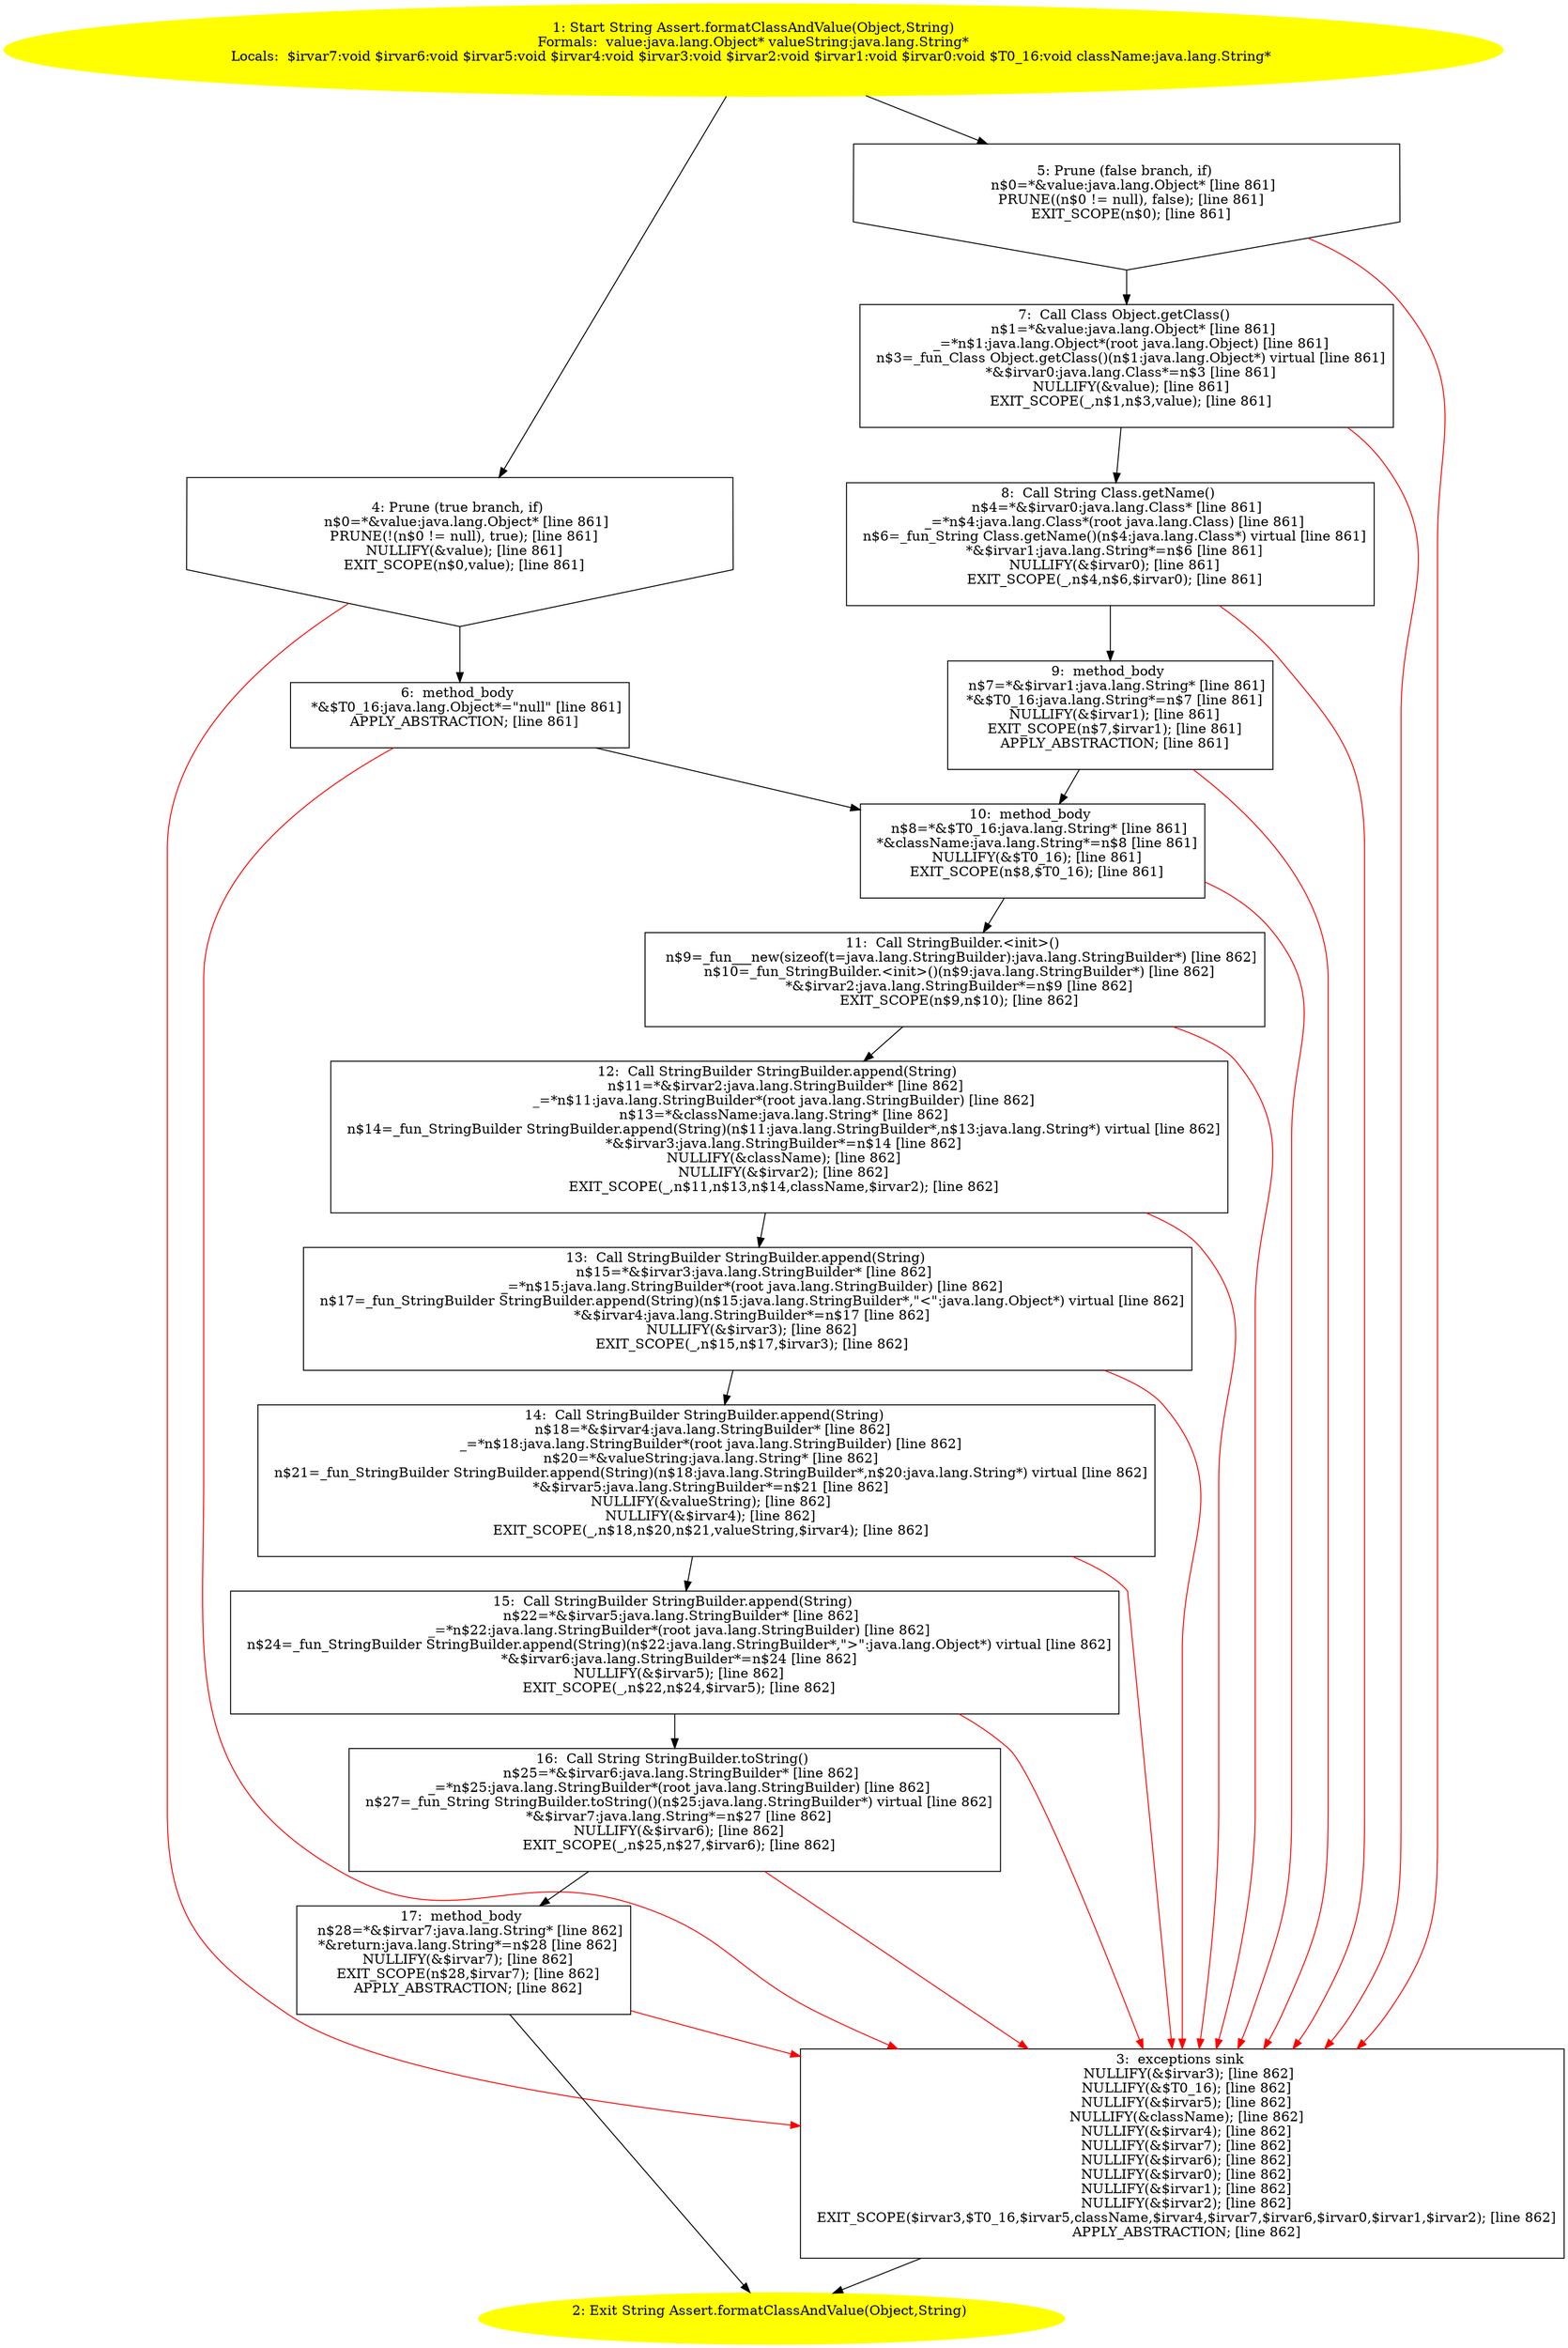/* @generated */
digraph cfg {
"org.junit.Assert.formatClassAndValue(java.lang.Object,java.lang.String):java.lang.String.cb5633e5adbd75c8aea4fd6b59c34cc9_1" [label="1: Start String Assert.formatClassAndValue(Object,String)\nFormals:  value:java.lang.Object* valueString:java.lang.String*\nLocals:  $irvar7:void $irvar6:void $irvar5:void $irvar4:void $irvar3:void $irvar2:void $irvar1:void $irvar0:void $T0_16:void className:java.lang.String* \n  " color=yellow style=filled]
	

	 "org.junit.Assert.formatClassAndValue(java.lang.Object,java.lang.String):java.lang.String.cb5633e5adbd75c8aea4fd6b59c34cc9_1" -> "org.junit.Assert.formatClassAndValue(java.lang.Object,java.lang.String):java.lang.String.cb5633e5adbd75c8aea4fd6b59c34cc9_4" ;
	 "org.junit.Assert.formatClassAndValue(java.lang.Object,java.lang.String):java.lang.String.cb5633e5adbd75c8aea4fd6b59c34cc9_1" -> "org.junit.Assert.formatClassAndValue(java.lang.Object,java.lang.String):java.lang.String.cb5633e5adbd75c8aea4fd6b59c34cc9_5" ;
"org.junit.Assert.formatClassAndValue(java.lang.Object,java.lang.String):java.lang.String.cb5633e5adbd75c8aea4fd6b59c34cc9_2" [label="2: Exit String Assert.formatClassAndValue(Object,String) \n  " color=yellow style=filled]
	

"org.junit.Assert.formatClassAndValue(java.lang.Object,java.lang.String):java.lang.String.cb5633e5adbd75c8aea4fd6b59c34cc9_3" [label="3:  exceptions sink \n   NULLIFY(&$irvar3); [line 862]\n  NULLIFY(&$T0_16); [line 862]\n  NULLIFY(&$irvar5); [line 862]\n  NULLIFY(&className); [line 862]\n  NULLIFY(&$irvar4); [line 862]\n  NULLIFY(&$irvar7); [line 862]\n  NULLIFY(&$irvar6); [line 862]\n  NULLIFY(&$irvar0); [line 862]\n  NULLIFY(&$irvar1); [line 862]\n  NULLIFY(&$irvar2); [line 862]\n  EXIT_SCOPE($irvar3,$T0_16,$irvar5,className,$irvar4,$irvar7,$irvar6,$irvar0,$irvar1,$irvar2); [line 862]\n  APPLY_ABSTRACTION; [line 862]\n " shape="box"]
	

	 "org.junit.Assert.formatClassAndValue(java.lang.Object,java.lang.String):java.lang.String.cb5633e5adbd75c8aea4fd6b59c34cc9_3" -> "org.junit.Assert.formatClassAndValue(java.lang.Object,java.lang.String):java.lang.String.cb5633e5adbd75c8aea4fd6b59c34cc9_2" ;
"org.junit.Assert.formatClassAndValue(java.lang.Object,java.lang.String):java.lang.String.cb5633e5adbd75c8aea4fd6b59c34cc9_4" [label="4: Prune (true branch, if) \n   n$0=*&value:java.lang.Object* [line 861]\n  PRUNE(!(n$0 != null), true); [line 861]\n  NULLIFY(&value); [line 861]\n  EXIT_SCOPE(n$0,value); [line 861]\n " shape="invhouse"]
	

	 "org.junit.Assert.formatClassAndValue(java.lang.Object,java.lang.String):java.lang.String.cb5633e5adbd75c8aea4fd6b59c34cc9_4" -> "org.junit.Assert.formatClassAndValue(java.lang.Object,java.lang.String):java.lang.String.cb5633e5adbd75c8aea4fd6b59c34cc9_6" ;
	 "org.junit.Assert.formatClassAndValue(java.lang.Object,java.lang.String):java.lang.String.cb5633e5adbd75c8aea4fd6b59c34cc9_4" -> "org.junit.Assert.formatClassAndValue(java.lang.Object,java.lang.String):java.lang.String.cb5633e5adbd75c8aea4fd6b59c34cc9_3" [color="red" ];
"org.junit.Assert.formatClassAndValue(java.lang.Object,java.lang.String):java.lang.String.cb5633e5adbd75c8aea4fd6b59c34cc9_5" [label="5: Prune (false branch, if) \n   n$0=*&value:java.lang.Object* [line 861]\n  PRUNE((n$0 != null), false); [line 861]\n  EXIT_SCOPE(n$0); [line 861]\n " shape="invhouse"]
	

	 "org.junit.Assert.formatClassAndValue(java.lang.Object,java.lang.String):java.lang.String.cb5633e5adbd75c8aea4fd6b59c34cc9_5" -> "org.junit.Assert.formatClassAndValue(java.lang.Object,java.lang.String):java.lang.String.cb5633e5adbd75c8aea4fd6b59c34cc9_7" ;
	 "org.junit.Assert.formatClassAndValue(java.lang.Object,java.lang.String):java.lang.String.cb5633e5adbd75c8aea4fd6b59c34cc9_5" -> "org.junit.Assert.formatClassAndValue(java.lang.Object,java.lang.String):java.lang.String.cb5633e5adbd75c8aea4fd6b59c34cc9_3" [color="red" ];
"org.junit.Assert.formatClassAndValue(java.lang.Object,java.lang.String):java.lang.String.cb5633e5adbd75c8aea4fd6b59c34cc9_6" [label="6:  method_body \n   *&$T0_16:java.lang.Object*=\"null\" [line 861]\n  APPLY_ABSTRACTION; [line 861]\n " shape="box"]
	

	 "org.junit.Assert.formatClassAndValue(java.lang.Object,java.lang.String):java.lang.String.cb5633e5adbd75c8aea4fd6b59c34cc9_6" -> "org.junit.Assert.formatClassAndValue(java.lang.Object,java.lang.String):java.lang.String.cb5633e5adbd75c8aea4fd6b59c34cc9_10" ;
	 "org.junit.Assert.formatClassAndValue(java.lang.Object,java.lang.String):java.lang.String.cb5633e5adbd75c8aea4fd6b59c34cc9_6" -> "org.junit.Assert.formatClassAndValue(java.lang.Object,java.lang.String):java.lang.String.cb5633e5adbd75c8aea4fd6b59c34cc9_3" [color="red" ];
"org.junit.Assert.formatClassAndValue(java.lang.Object,java.lang.String):java.lang.String.cb5633e5adbd75c8aea4fd6b59c34cc9_7" [label="7:  Call Class Object.getClass() \n   n$1=*&value:java.lang.Object* [line 861]\n  _=*n$1:java.lang.Object*(root java.lang.Object) [line 861]\n  n$3=_fun_Class Object.getClass()(n$1:java.lang.Object*) virtual [line 861]\n  *&$irvar0:java.lang.Class*=n$3 [line 861]\n  NULLIFY(&value); [line 861]\n  EXIT_SCOPE(_,n$1,n$3,value); [line 861]\n " shape="box"]
	

	 "org.junit.Assert.formatClassAndValue(java.lang.Object,java.lang.String):java.lang.String.cb5633e5adbd75c8aea4fd6b59c34cc9_7" -> "org.junit.Assert.formatClassAndValue(java.lang.Object,java.lang.String):java.lang.String.cb5633e5adbd75c8aea4fd6b59c34cc9_8" ;
	 "org.junit.Assert.formatClassAndValue(java.lang.Object,java.lang.String):java.lang.String.cb5633e5adbd75c8aea4fd6b59c34cc9_7" -> "org.junit.Assert.formatClassAndValue(java.lang.Object,java.lang.String):java.lang.String.cb5633e5adbd75c8aea4fd6b59c34cc9_3" [color="red" ];
"org.junit.Assert.formatClassAndValue(java.lang.Object,java.lang.String):java.lang.String.cb5633e5adbd75c8aea4fd6b59c34cc9_8" [label="8:  Call String Class.getName() \n   n$4=*&$irvar0:java.lang.Class* [line 861]\n  _=*n$4:java.lang.Class*(root java.lang.Class) [line 861]\n  n$6=_fun_String Class.getName()(n$4:java.lang.Class*) virtual [line 861]\n  *&$irvar1:java.lang.String*=n$6 [line 861]\n  NULLIFY(&$irvar0); [line 861]\n  EXIT_SCOPE(_,n$4,n$6,$irvar0); [line 861]\n " shape="box"]
	

	 "org.junit.Assert.formatClassAndValue(java.lang.Object,java.lang.String):java.lang.String.cb5633e5adbd75c8aea4fd6b59c34cc9_8" -> "org.junit.Assert.formatClassAndValue(java.lang.Object,java.lang.String):java.lang.String.cb5633e5adbd75c8aea4fd6b59c34cc9_9" ;
	 "org.junit.Assert.formatClassAndValue(java.lang.Object,java.lang.String):java.lang.String.cb5633e5adbd75c8aea4fd6b59c34cc9_8" -> "org.junit.Assert.formatClassAndValue(java.lang.Object,java.lang.String):java.lang.String.cb5633e5adbd75c8aea4fd6b59c34cc9_3" [color="red" ];
"org.junit.Assert.formatClassAndValue(java.lang.Object,java.lang.String):java.lang.String.cb5633e5adbd75c8aea4fd6b59c34cc9_9" [label="9:  method_body \n   n$7=*&$irvar1:java.lang.String* [line 861]\n  *&$T0_16:java.lang.String*=n$7 [line 861]\n  NULLIFY(&$irvar1); [line 861]\n  EXIT_SCOPE(n$7,$irvar1); [line 861]\n  APPLY_ABSTRACTION; [line 861]\n " shape="box"]
	

	 "org.junit.Assert.formatClassAndValue(java.lang.Object,java.lang.String):java.lang.String.cb5633e5adbd75c8aea4fd6b59c34cc9_9" -> "org.junit.Assert.formatClassAndValue(java.lang.Object,java.lang.String):java.lang.String.cb5633e5adbd75c8aea4fd6b59c34cc9_10" ;
	 "org.junit.Assert.formatClassAndValue(java.lang.Object,java.lang.String):java.lang.String.cb5633e5adbd75c8aea4fd6b59c34cc9_9" -> "org.junit.Assert.formatClassAndValue(java.lang.Object,java.lang.String):java.lang.String.cb5633e5adbd75c8aea4fd6b59c34cc9_3" [color="red" ];
"org.junit.Assert.formatClassAndValue(java.lang.Object,java.lang.String):java.lang.String.cb5633e5adbd75c8aea4fd6b59c34cc9_10" [label="10:  method_body \n   n$8=*&$T0_16:java.lang.String* [line 861]\n  *&className:java.lang.String*=n$8 [line 861]\n  NULLIFY(&$T0_16); [line 861]\n  EXIT_SCOPE(n$8,$T0_16); [line 861]\n " shape="box"]
	

	 "org.junit.Assert.formatClassAndValue(java.lang.Object,java.lang.String):java.lang.String.cb5633e5adbd75c8aea4fd6b59c34cc9_10" -> "org.junit.Assert.formatClassAndValue(java.lang.Object,java.lang.String):java.lang.String.cb5633e5adbd75c8aea4fd6b59c34cc9_11" ;
	 "org.junit.Assert.formatClassAndValue(java.lang.Object,java.lang.String):java.lang.String.cb5633e5adbd75c8aea4fd6b59c34cc9_10" -> "org.junit.Assert.formatClassAndValue(java.lang.Object,java.lang.String):java.lang.String.cb5633e5adbd75c8aea4fd6b59c34cc9_3" [color="red" ];
"org.junit.Assert.formatClassAndValue(java.lang.Object,java.lang.String):java.lang.String.cb5633e5adbd75c8aea4fd6b59c34cc9_11" [label="11:  Call StringBuilder.<init>() \n   n$9=_fun___new(sizeof(t=java.lang.StringBuilder):java.lang.StringBuilder*) [line 862]\n  n$10=_fun_StringBuilder.<init>()(n$9:java.lang.StringBuilder*) [line 862]\n  *&$irvar2:java.lang.StringBuilder*=n$9 [line 862]\n  EXIT_SCOPE(n$9,n$10); [line 862]\n " shape="box"]
	

	 "org.junit.Assert.formatClassAndValue(java.lang.Object,java.lang.String):java.lang.String.cb5633e5adbd75c8aea4fd6b59c34cc9_11" -> "org.junit.Assert.formatClassAndValue(java.lang.Object,java.lang.String):java.lang.String.cb5633e5adbd75c8aea4fd6b59c34cc9_12" ;
	 "org.junit.Assert.formatClassAndValue(java.lang.Object,java.lang.String):java.lang.String.cb5633e5adbd75c8aea4fd6b59c34cc9_11" -> "org.junit.Assert.formatClassAndValue(java.lang.Object,java.lang.String):java.lang.String.cb5633e5adbd75c8aea4fd6b59c34cc9_3" [color="red" ];
"org.junit.Assert.formatClassAndValue(java.lang.Object,java.lang.String):java.lang.String.cb5633e5adbd75c8aea4fd6b59c34cc9_12" [label="12:  Call StringBuilder StringBuilder.append(String) \n   n$11=*&$irvar2:java.lang.StringBuilder* [line 862]\n  _=*n$11:java.lang.StringBuilder*(root java.lang.StringBuilder) [line 862]\n  n$13=*&className:java.lang.String* [line 862]\n  n$14=_fun_StringBuilder StringBuilder.append(String)(n$11:java.lang.StringBuilder*,n$13:java.lang.String*) virtual [line 862]\n  *&$irvar3:java.lang.StringBuilder*=n$14 [line 862]\n  NULLIFY(&className); [line 862]\n  NULLIFY(&$irvar2); [line 862]\n  EXIT_SCOPE(_,n$11,n$13,n$14,className,$irvar2); [line 862]\n " shape="box"]
	

	 "org.junit.Assert.formatClassAndValue(java.lang.Object,java.lang.String):java.lang.String.cb5633e5adbd75c8aea4fd6b59c34cc9_12" -> "org.junit.Assert.formatClassAndValue(java.lang.Object,java.lang.String):java.lang.String.cb5633e5adbd75c8aea4fd6b59c34cc9_13" ;
	 "org.junit.Assert.formatClassAndValue(java.lang.Object,java.lang.String):java.lang.String.cb5633e5adbd75c8aea4fd6b59c34cc9_12" -> "org.junit.Assert.formatClassAndValue(java.lang.Object,java.lang.String):java.lang.String.cb5633e5adbd75c8aea4fd6b59c34cc9_3" [color="red" ];
"org.junit.Assert.formatClassAndValue(java.lang.Object,java.lang.String):java.lang.String.cb5633e5adbd75c8aea4fd6b59c34cc9_13" [label="13:  Call StringBuilder StringBuilder.append(String) \n   n$15=*&$irvar3:java.lang.StringBuilder* [line 862]\n  _=*n$15:java.lang.StringBuilder*(root java.lang.StringBuilder) [line 862]\n  n$17=_fun_StringBuilder StringBuilder.append(String)(n$15:java.lang.StringBuilder*,\"<\":java.lang.Object*) virtual [line 862]\n  *&$irvar4:java.lang.StringBuilder*=n$17 [line 862]\n  NULLIFY(&$irvar3); [line 862]\n  EXIT_SCOPE(_,n$15,n$17,$irvar3); [line 862]\n " shape="box"]
	

	 "org.junit.Assert.formatClassAndValue(java.lang.Object,java.lang.String):java.lang.String.cb5633e5adbd75c8aea4fd6b59c34cc9_13" -> "org.junit.Assert.formatClassAndValue(java.lang.Object,java.lang.String):java.lang.String.cb5633e5adbd75c8aea4fd6b59c34cc9_14" ;
	 "org.junit.Assert.formatClassAndValue(java.lang.Object,java.lang.String):java.lang.String.cb5633e5adbd75c8aea4fd6b59c34cc9_13" -> "org.junit.Assert.formatClassAndValue(java.lang.Object,java.lang.String):java.lang.String.cb5633e5adbd75c8aea4fd6b59c34cc9_3" [color="red" ];
"org.junit.Assert.formatClassAndValue(java.lang.Object,java.lang.String):java.lang.String.cb5633e5adbd75c8aea4fd6b59c34cc9_14" [label="14:  Call StringBuilder StringBuilder.append(String) \n   n$18=*&$irvar4:java.lang.StringBuilder* [line 862]\n  _=*n$18:java.lang.StringBuilder*(root java.lang.StringBuilder) [line 862]\n  n$20=*&valueString:java.lang.String* [line 862]\n  n$21=_fun_StringBuilder StringBuilder.append(String)(n$18:java.lang.StringBuilder*,n$20:java.lang.String*) virtual [line 862]\n  *&$irvar5:java.lang.StringBuilder*=n$21 [line 862]\n  NULLIFY(&valueString); [line 862]\n  NULLIFY(&$irvar4); [line 862]\n  EXIT_SCOPE(_,n$18,n$20,n$21,valueString,$irvar4); [line 862]\n " shape="box"]
	

	 "org.junit.Assert.formatClassAndValue(java.lang.Object,java.lang.String):java.lang.String.cb5633e5adbd75c8aea4fd6b59c34cc9_14" -> "org.junit.Assert.formatClassAndValue(java.lang.Object,java.lang.String):java.lang.String.cb5633e5adbd75c8aea4fd6b59c34cc9_15" ;
	 "org.junit.Assert.formatClassAndValue(java.lang.Object,java.lang.String):java.lang.String.cb5633e5adbd75c8aea4fd6b59c34cc9_14" -> "org.junit.Assert.formatClassAndValue(java.lang.Object,java.lang.String):java.lang.String.cb5633e5adbd75c8aea4fd6b59c34cc9_3" [color="red" ];
"org.junit.Assert.formatClassAndValue(java.lang.Object,java.lang.String):java.lang.String.cb5633e5adbd75c8aea4fd6b59c34cc9_15" [label="15:  Call StringBuilder StringBuilder.append(String) \n   n$22=*&$irvar5:java.lang.StringBuilder* [line 862]\n  _=*n$22:java.lang.StringBuilder*(root java.lang.StringBuilder) [line 862]\n  n$24=_fun_StringBuilder StringBuilder.append(String)(n$22:java.lang.StringBuilder*,\">\":java.lang.Object*) virtual [line 862]\n  *&$irvar6:java.lang.StringBuilder*=n$24 [line 862]\n  NULLIFY(&$irvar5); [line 862]\n  EXIT_SCOPE(_,n$22,n$24,$irvar5); [line 862]\n " shape="box"]
	

	 "org.junit.Assert.formatClassAndValue(java.lang.Object,java.lang.String):java.lang.String.cb5633e5adbd75c8aea4fd6b59c34cc9_15" -> "org.junit.Assert.formatClassAndValue(java.lang.Object,java.lang.String):java.lang.String.cb5633e5adbd75c8aea4fd6b59c34cc9_16" ;
	 "org.junit.Assert.formatClassAndValue(java.lang.Object,java.lang.String):java.lang.String.cb5633e5adbd75c8aea4fd6b59c34cc9_15" -> "org.junit.Assert.formatClassAndValue(java.lang.Object,java.lang.String):java.lang.String.cb5633e5adbd75c8aea4fd6b59c34cc9_3" [color="red" ];
"org.junit.Assert.formatClassAndValue(java.lang.Object,java.lang.String):java.lang.String.cb5633e5adbd75c8aea4fd6b59c34cc9_16" [label="16:  Call String StringBuilder.toString() \n   n$25=*&$irvar6:java.lang.StringBuilder* [line 862]\n  _=*n$25:java.lang.StringBuilder*(root java.lang.StringBuilder) [line 862]\n  n$27=_fun_String StringBuilder.toString()(n$25:java.lang.StringBuilder*) virtual [line 862]\n  *&$irvar7:java.lang.String*=n$27 [line 862]\n  NULLIFY(&$irvar6); [line 862]\n  EXIT_SCOPE(_,n$25,n$27,$irvar6); [line 862]\n " shape="box"]
	

	 "org.junit.Assert.formatClassAndValue(java.lang.Object,java.lang.String):java.lang.String.cb5633e5adbd75c8aea4fd6b59c34cc9_16" -> "org.junit.Assert.formatClassAndValue(java.lang.Object,java.lang.String):java.lang.String.cb5633e5adbd75c8aea4fd6b59c34cc9_17" ;
	 "org.junit.Assert.formatClassAndValue(java.lang.Object,java.lang.String):java.lang.String.cb5633e5adbd75c8aea4fd6b59c34cc9_16" -> "org.junit.Assert.formatClassAndValue(java.lang.Object,java.lang.String):java.lang.String.cb5633e5adbd75c8aea4fd6b59c34cc9_3" [color="red" ];
"org.junit.Assert.formatClassAndValue(java.lang.Object,java.lang.String):java.lang.String.cb5633e5adbd75c8aea4fd6b59c34cc9_17" [label="17:  method_body \n   n$28=*&$irvar7:java.lang.String* [line 862]\n  *&return:java.lang.String*=n$28 [line 862]\n  NULLIFY(&$irvar7); [line 862]\n  EXIT_SCOPE(n$28,$irvar7); [line 862]\n  APPLY_ABSTRACTION; [line 862]\n " shape="box"]
	

	 "org.junit.Assert.formatClassAndValue(java.lang.Object,java.lang.String):java.lang.String.cb5633e5adbd75c8aea4fd6b59c34cc9_17" -> "org.junit.Assert.formatClassAndValue(java.lang.Object,java.lang.String):java.lang.String.cb5633e5adbd75c8aea4fd6b59c34cc9_2" ;
	 "org.junit.Assert.formatClassAndValue(java.lang.Object,java.lang.String):java.lang.String.cb5633e5adbd75c8aea4fd6b59c34cc9_17" -> "org.junit.Assert.formatClassAndValue(java.lang.Object,java.lang.String):java.lang.String.cb5633e5adbd75c8aea4fd6b59c34cc9_3" [color="red" ];
}
